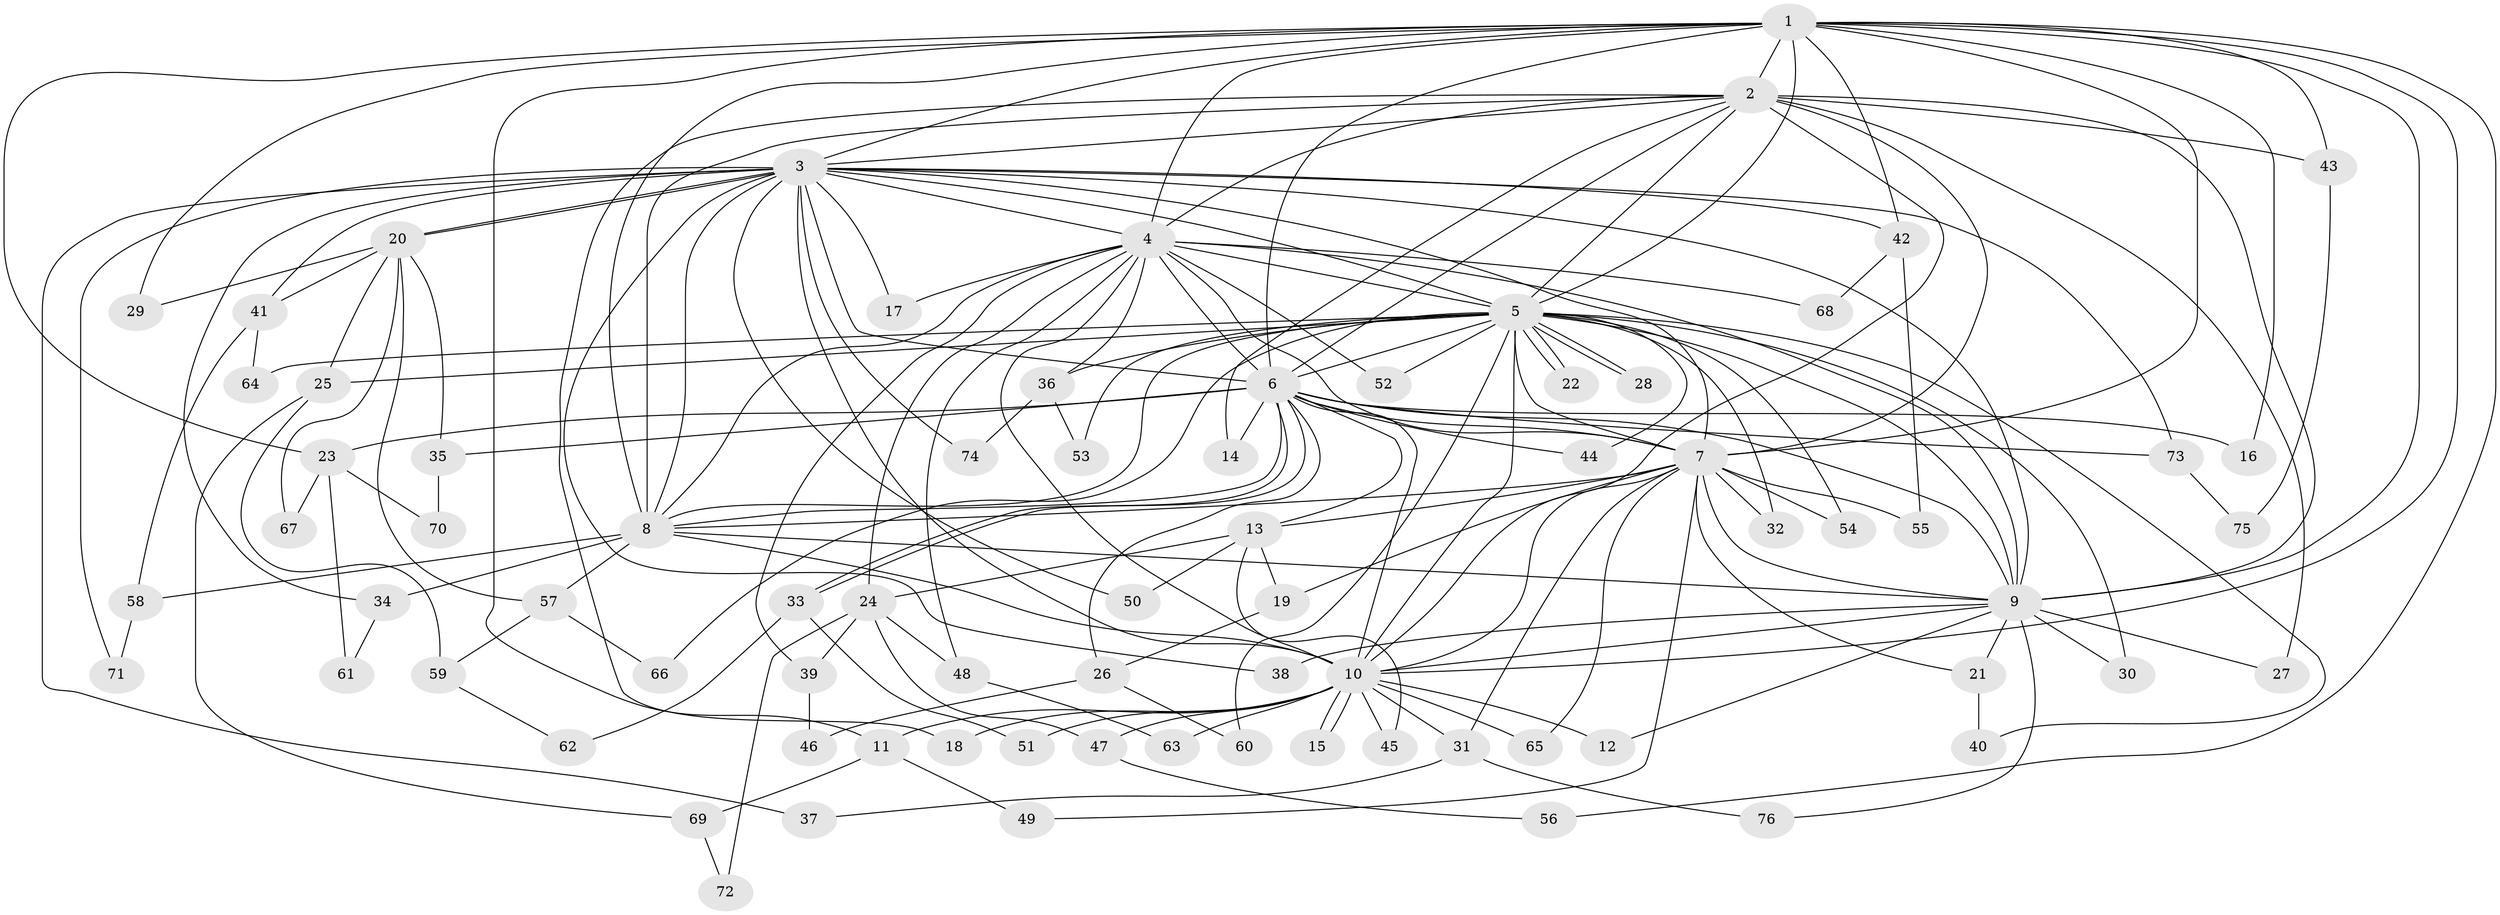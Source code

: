 // coarse degree distribution, {2: 0.30434782608695654, 16: 0.043478260869565216, 12: 0.08695652173913043, 5: 0.13043478260869565, 1: 0.13043478260869565, 4: 0.08695652173913043, 6: 0.043478260869565216, 9: 0.043478260869565216, 7: 0.043478260869565216, 3: 0.08695652173913043}
// Generated by graph-tools (version 1.1) at 2025/36/03/04/25 23:36:37]
// undirected, 76 vertices, 177 edges
graph export_dot {
  node [color=gray90,style=filled];
  1;
  2;
  3;
  4;
  5;
  6;
  7;
  8;
  9;
  10;
  11;
  12;
  13;
  14;
  15;
  16;
  17;
  18;
  19;
  20;
  21;
  22;
  23;
  24;
  25;
  26;
  27;
  28;
  29;
  30;
  31;
  32;
  33;
  34;
  35;
  36;
  37;
  38;
  39;
  40;
  41;
  42;
  43;
  44;
  45;
  46;
  47;
  48;
  49;
  50;
  51;
  52;
  53;
  54;
  55;
  56;
  57;
  58;
  59;
  60;
  61;
  62;
  63;
  64;
  65;
  66;
  67;
  68;
  69;
  70;
  71;
  72;
  73;
  74;
  75;
  76;
  1 -- 2;
  1 -- 3;
  1 -- 4;
  1 -- 5;
  1 -- 6;
  1 -- 7;
  1 -- 8;
  1 -- 9;
  1 -- 10;
  1 -- 11;
  1 -- 16;
  1 -- 23;
  1 -- 29;
  1 -- 42;
  1 -- 43;
  1 -- 56;
  2 -- 3;
  2 -- 4;
  2 -- 5;
  2 -- 6;
  2 -- 7;
  2 -- 8;
  2 -- 9;
  2 -- 10;
  2 -- 14;
  2 -- 18;
  2 -- 27;
  2 -- 43;
  3 -- 4;
  3 -- 5;
  3 -- 6;
  3 -- 7;
  3 -- 8;
  3 -- 9;
  3 -- 10;
  3 -- 17;
  3 -- 20;
  3 -- 20;
  3 -- 34;
  3 -- 37;
  3 -- 38;
  3 -- 41;
  3 -- 42;
  3 -- 50;
  3 -- 71;
  3 -- 73;
  3 -- 74;
  4 -- 5;
  4 -- 6;
  4 -- 7;
  4 -- 8;
  4 -- 9;
  4 -- 10;
  4 -- 17;
  4 -- 24;
  4 -- 36;
  4 -- 39;
  4 -- 48;
  4 -- 52;
  4 -- 68;
  5 -- 6;
  5 -- 7;
  5 -- 8;
  5 -- 9;
  5 -- 10;
  5 -- 22;
  5 -- 22;
  5 -- 25;
  5 -- 28;
  5 -- 28;
  5 -- 30;
  5 -- 32;
  5 -- 36;
  5 -- 40;
  5 -- 44;
  5 -- 52;
  5 -- 53;
  5 -- 54;
  5 -- 60;
  5 -- 64;
  5 -- 66;
  6 -- 7;
  6 -- 8;
  6 -- 9;
  6 -- 10;
  6 -- 13;
  6 -- 14;
  6 -- 16;
  6 -- 23;
  6 -- 26;
  6 -- 33;
  6 -- 33;
  6 -- 35;
  6 -- 44;
  6 -- 73;
  7 -- 8;
  7 -- 9;
  7 -- 10;
  7 -- 13;
  7 -- 19;
  7 -- 21;
  7 -- 31;
  7 -- 32;
  7 -- 49;
  7 -- 54;
  7 -- 55;
  7 -- 65;
  8 -- 9;
  8 -- 10;
  8 -- 34;
  8 -- 57;
  8 -- 58;
  9 -- 10;
  9 -- 12;
  9 -- 21;
  9 -- 27;
  9 -- 30;
  9 -- 38;
  9 -- 76;
  10 -- 11;
  10 -- 12;
  10 -- 15;
  10 -- 15;
  10 -- 18;
  10 -- 31;
  10 -- 45;
  10 -- 47;
  10 -- 51;
  10 -- 63;
  10 -- 65;
  11 -- 49;
  11 -- 69;
  13 -- 19;
  13 -- 24;
  13 -- 45;
  13 -- 50;
  19 -- 26;
  20 -- 25;
  20 -- 29;
  20 -- 35;
  20 -- 41;
  20 -- 57;
  20 -- 67;
  21 -- 40;
  23 -- 61;
  23 -- 67;
  23 -- 70;
  24 -- 39;
  24 -- 47;
  24 -- 48;
  24 -- 72;
  25 -- 59;
  25 -- 69;
  26 -- 46;
  26 -- 60;
  31 -- 37;
  31 -- 76;
  33 -- 51;
  33 -- 62;
  34 -- 61;
  35 -- 70;
  36 -- 53;
  36 -- 74;
  39 -- 46;
  41 -- 58;
  41 -- 64;
  42 -- 55;
  42 -- 68;
  43 -- 75;
  47 -- 56;
  48 -- 63;
  57 -- 59;
  57 -- 66;
  58 -- 71;
  59 -- 62;
  69 -- 72;
  73 -- 75;
}
